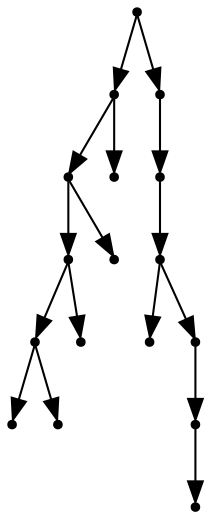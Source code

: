 digraph {
  16 [shape=point];
  8 [shape=point];
  6 [shape=point];
  4 [shape=point];
  2 [shape=point];
  0 [shape=point];
  1 [shape=point];
  3 [shape=point];
  5 [shape=point];
  7 [shape=point];
  15 [shape=point];
  14 [shape=point];
  13 [shape=point];
  9 [shape=point];
  12 [shape=point];
  11 [shape=point];
  10 [shape=point];
16 -> 8;
8 -> 6;
6 -> 4;
4 -> 2;
2 -> 0;
2 -> 1;
4 -> 3;
6 -> 5;
8 -> 7;
16 -> 15;
15 -> 14;
14 -> 13;
13 -> 9;
13 -> 12;
12 -> 11;
11 -> 10;
}
